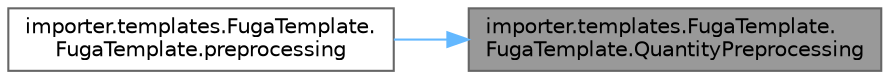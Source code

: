 digraph "importer.templates.FugaTemplate.FugaTemplate.QuantityPreprocessing"
{
 // LATEX_PDF_SIZE
  bgcolor="transparent";
  edge [fontname=Helvetica,fontsize=10,labelfontname=Helvetica,labelfontsize=10];
  node [fontname=Helvetica,fontsize=10,shape=box,height=0.2,width=0.4];
  rankdir="RL";
  Node1 [id="Node000001",label="importer.templates.FugaTemplate.\lFugaTemplate.QuantityPreprocessing",height=0.2,width=0.4,color="gray40", fillcolor="grey60", style="filled", fontcolor="black",tooltip=" "];
  Node1 -> Node2 [id="edge2_Node000001_Node000002",dir="back",color="steelblue1",style="solid",tooltip=" "];
  Node2 [id="Node000002",label="importer.templates.FugaTemplate.\lFugaTemplate.preprocessing",height=0.2,width=0.4,color="grey40", fillcolor="white", style="filled",URL="$classimporter_1_1templates_1_1_fuga_template_1_1_fuga_template.html#a4cd7467ec3202742cd8affc3edc6efc0",tooltip=" "];
}

